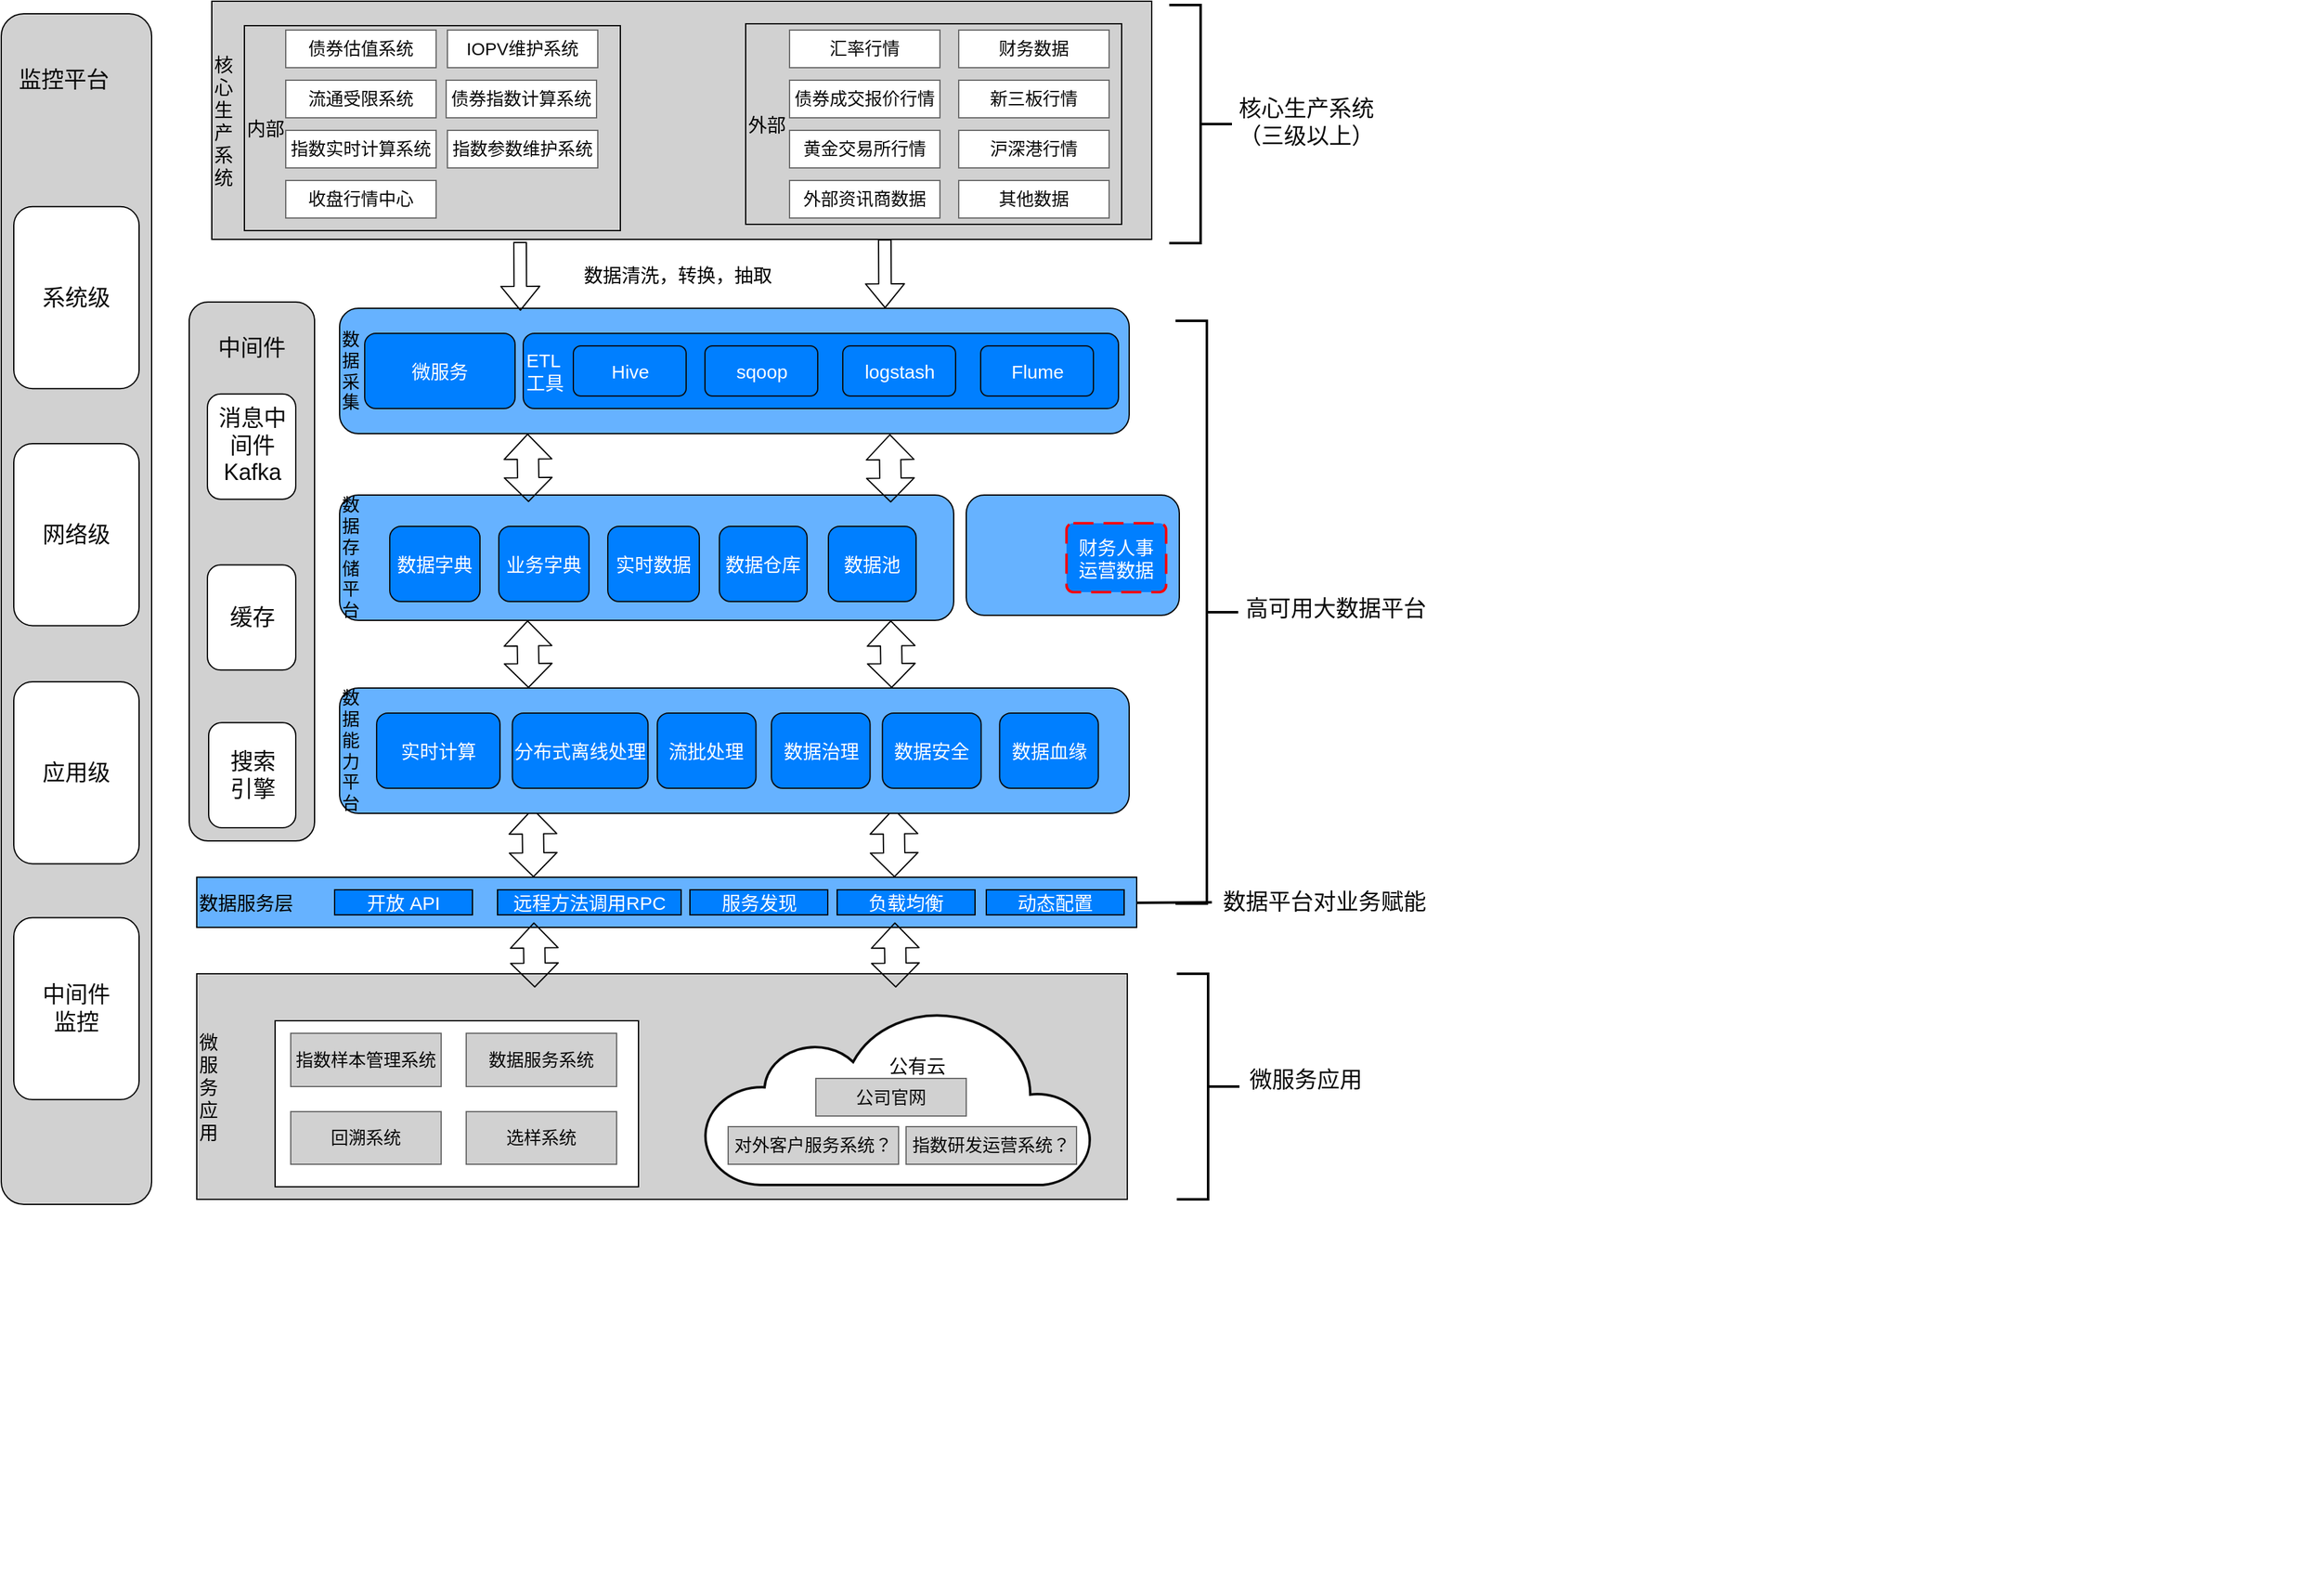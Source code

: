 <mxfile version="14.1.4" type="github">
  <diagram id="os-eNYwHkOxZ53K_k_VU" name="Page-1">
    <mxGraphModel dx="2249" dy="706" grid="1" gridSize="10" guides="1" tooltips="1" connect="1" arrows="1" fold="1" page="1" pageScale="1" pageWidth="827" pageHeight="1169" math="0" shadow="0">
      <root>
        <mxCell id="0" />
        <mxCell id="1" parent="0" />
        <mxCell id="kxdeQrVuoqvsNzDHKX-h-1" value="&lt;font style=&quot;font-size: 19px&quot;&gt;&lt;br&gt;&lt;/font&gt;" style="text;html=1;strokeColor=none;fillColor=none;align=left;verticalAlign=middle;whiteSpace=wrap;rounded=0;" parent="1" vertex="1">
          <mxGeometry x="-110" y="1310" width="960" height="20" as="geometry" />
        </mxCell>
        <mxCell id="kxdeQrVuoqvsNzDHKX-h-47" value="" style="group;fillColor=#ffffff;" parent="1" vertex="1" connectable="0">
          <mxGeometry x="-710" y="70" width="1850" height="950" as="geometry" />
        </mxCell>
        <mxCell id="iGMQcxqW5xi63_WOqnuj-2" value="" style="rounded=1;whiteSpace=wrap;html=1;fillColor=#66B2FF;" vertex="1" parent="kxdeQrVuoqvsNzDHKX-h-47">
          <mxGeometry x="770" y="384" width="170" height="96" as="geometry" />
        </mxCell>
        <mxCell id="e4fa8KiVyc2qV9YPwy8P-69" value="" style="strokeWidth=2;html=1;shape=mxgraph.flowchart.annotation_2;align=left;labelPosition=right;pointerEvents=1;rounded=0;fillColor=#D1D1D1;fontColor=#FFFFFF;rotation=-180;" parent="kxdeQrVuoqvsNzDHKX-h-47" vertex="1">
          <mxGeometry x="937" y="245" width="50" height="465" as="geometry" />
        </mxCell>
        <mxCell id="e4fa8KiVyc2qV9YPwy8P-70" value="&lt;font color=&quot;#0a0a0a&quot; style=&quot;font-size: 18px&quot;&gt;高可用大数据平台&lt;/font&gt;" style="text;html=1;fillColor=none;align=center;verticalAlign=middle;whiteSpace=wrap;rounded=0;fontColor=#FFFFFF;strokeWidth=1;fontSize=18;" parent="kxdeQrVuoqvsNzDHKX-h-47" vertex="1">
          <mxGeometry x="990" y="452.5" width="150" height="45" as="geometry" />
        </mxCell>
        <mxCell id="e4fa8KiVyc2qV9YPwy8P-93" value="" style="group" parent="kxdeQrVuoqvsNzDHKX-h-47" vertex="1" connectable="0">
          <mxGeometry width="120" height="950" as="geometry" />
        </mxCell>
        <mxCell id="e4fa8KiVyc2qV9YPwy8P-81" value="" style="rounded=1;whiteSpace=wrap;html=1;strokeColor=#000000;strokeWidth=1;fillColor=#D1D1D1;fontSize=18;fontColor=#FFFFFF;" parent="e4fa8KiVyc2qV9YPwy8P-93" vertex="1">
          <mxGeometry width="120" height="950" as="geometry" />
        </mxCell>
        <mxCell id="e4fa8KiVyc2qV9YPwy8P-82" value="&lt;font color=&quot;#0a0a0a&quot;&gt;监控平台&lt;/font&gt;" style="text;html=1;strokeColor=none;fillColor=none;align=center;verticalAlign=middle;whiteSpace=wrap;rounded=0;fontSize=18;fontColor=#FFFFFF;" parent="e4fa8KiVyc2qV9YPwy8P-93" vertex="1">
          <mxGeometry x="10" y="35.185" width="80" height="35.185" as="geometry" />
        </mxCell>
        <mxCell id="e4fa8KiVyc2qV9YPwy8P-83" value="&lt;font color=&quot;#0a0a0a&quot;&gt;系统级&lt;/font&gt;" style="rounded=1;whiteSpace=wrap;html=1;strokeColor=#000000;strokeWidth=1;fontSize=18;fontColor=#FFFFFF;fillColor=#FFFFFF;" parent="e4fa8KiVyc2qV9YPwy8P-93" vertex="1">
          <mxGeometry x="10" y="153.935" width="100" height="145.139" as="geometry" />
        </mxCell>
        <mxCell id="e4fa8KiVyc2qV9YPwy8P-84" value="&lt;font color=&quot;#0a0a0a&quot;&gt;网络级&lt;/font&gt;" style="rounded=1;whiteSpace=wrap;html=1;strokeColor=#000000;strokeWidth=1;fontSize=18;fontColor=#FFFFFF;fillColor=#FFFFFF;" parent="e4fa8KiVyc2qV9YPwy8P-93" vertex="1">
          <mxGeometry x="10" y="343.056" width="100" height="145.139" as="geometry" />
        </mxCell>
        <mxCell id="e4fa8KiVyc2qV9YPwy8P-85" value="&lt;font color=&quot;#0a0a0a&quot;&gt;应用级&lt;/font&gt;" style="rounded=1;whiteSpace=wrap;html=1;strokeColor=#000000;strokeWidth=1;fontSize=18;fontColor=#FFFFFF;fillColor=#FFFFFF;" parent="e4fa8KiVyc2qV9YPwy8P-93" vertex="1">
          <mxGeometry x="10" y="533.056" width="100" height="145.139" as="geometry" />
        </mxCell>
        <mxCell id="e4fa8KiVyc2qV9YPwy8P-86" value="&lt;font color=&quot;#0a0a0a&quot;&gt;中间件&lt;br&gt;监控&lt;br&gt;&lt;/font&gt;" style="rounded=1;whiteSpace=wrap;html=1;strokeColor=#000000;strokeWidth=1;fontSize=18;fontColor=#FFFFFF;fillColor=#FFFFFF;" parent="e4fa8KiVyc2qV9YPwy8P-93" vertex="1">
          <mxGeometry x="10" y="721.296" width="100" height="145.139" as="geometry" />
        </mxCell>
        <mxCell id="kxdeQrVuoqvsNzDHKX-h-19" value="&lt;font style=&quot;font-size: 15px;&quot;&gt;数据清洗，转换，抽取&lt;/font&gt;" style="text;html=1;strokeColor=none;fillColor=none;align=center;verticalAlign=middle;whiteSpace=wrap;rounded=0;fontSize=15;" parent="kxdeQrVuoqvsNzDHKX-h-47" vertex="1">
          <mxGeometry x="440" y="190" width="200" height="35" as="geometry" />
        </mxCell>
        <mxCell id="kxdeQrVuoqvsNzDHKX-h-55" value="" style="group" parent="kxdeQrVuoqvsNzDHKX-h-47" vertex="1" connectable="0">
          <mxGeometry x="156" y="766" width="935" height="180" as="geometry" />
        </mxCell>
        <mxCell id="e4fa8KiVyc2qV9YPwy8P-46" value="&lt;font style=&quot;font-size: 15px&quot;&gt;微&lt;br&gt;服&lt;br&gt;务&lt;br&gt;应&lt;br&gt;用&lt;/font&gt;" style="rounded=0;whiteSpace=wrap;html=1;strokeColor=#0A0A0A;strokeWidth=1;align=left;fillColor=#D1D1D1;" parent="kxdeQrVuoqvsNzDHKX-h-55" vertex="1">
          <mxGeometry width="742.5" height="180" as="geometry" />
        </mxCell>
        <mxCell id="e4fa8KiVyc2qV9YPwy8P-67" value="" style="strokeWidth=2;html=1;shape=mxgraph.flowchart.annotation_2;align=left;labelPosition=right;pointerEvents=1;rounded=0;fillColor=#D1D1D1;fontColor=#FFFFFF;rotation=-180;" parent="kxdeQrVuoqvsNzDHKX-h-55" vertex="1">
          <mxGeometry x="782" width="50" height="180" as="geometry" />
        </mxCell>
        <mxCell id="e4fa8KiVyc2qV9YPwy8P-68" value="&lt;font color=&quot;#0a0a0a&quot; style=&quot;font-size: 18px&quot;&gt;微服务应用&lt;/font&gt;" style="text;html=1;fillColor=none;align=center;verticalAlign=middle;whiteSpace=wrap;rounded=0;fontColor=#FFFFFF;strokeWidth=1;fontSize=18;" parent="kxdeQrVuoqvsNzDHKX-h-55" vertex="1">
          <mxGeometry x="835" y="62.5" width="100" height="45" as="geometry" />
        </mxCell>
        <mxCell id="kxdeQrVuoqvsNzDHKX-h-25" value="" style="rounded=0;whiteSpace=wrap;html=1;fontSize=15;align=left;fillColor=#FFFFFF;" parent="kxdeQrVuoqvsNzDHKX-h-55" vertex="1">
          <mxGeometry x="62.5" y="37.5" width="290" height="132.5" as="geometry" />
        </mxCell>
        <mxCell id="kxdeQrVuoqvsNzDHKX-h-34" value="" style="html=1;verticalLabelPosition=bottom;align=center;labelBackgroundColor=#ffffff;verticalAlign=top;strokeWidth=2;shadow=0;dashed=0;shape=mxgraph.ios7.icons.cloud;fontSize=15;fontColor=#FFFFFF;strokeColor=#0A0A0A;fillColor=#FFFFFF;" parent="kxdeQrVuoqvsNzDHKX-h-55" vertex="1">
          <mxGeometry x="405" y="28.5" width="310" height="140" as="geometry" />
        </mxCell>
        <mxCell id="kxdeQrVuoqvsNzDHKX-h-36" value="&lt;font color=&quot;#0a0a0a&quot;&gt;公有云&lt;/font&gt;" style="text;html=1;strokeColor=none;fillColor=none;align=center;verticalAlign=middle;whiteSpace=wrap;rounded=0;fontSize=15;fontColor=#FFFFFF;" parent="kxdeQrVuoqvsNzDHKX-h-55" vertex="1">
          <mxGeometry x="515" y="62.5" width="120" height="20" as="geometry" />
        </mxCell>
        <mxCell id="kxdeQrVuoqvsNzDHKX-h-12" value="&lt;font color=&quot;#0a0a0a&quot;&gt;对外客户服务系统？&lt;/font&gt;" style="rounded=0;whiteSpace=wrap;html=1;strokeColor=#696969;strokeWidth=1;fontSize=14;fontColor=#FFFFFF;fillColor=#D1D1D1;" parent="kxdeQrVuoqvsNzDHKX-h-55" vertex="1">
          <mxGeometry x="424" y="122" width="136" height="30" as="geometry" />
        </mxCell>
        <mxCell id="kxdeQrVuoqvsNzDHKX-h-14" value="&lt;font color=&quot;#0a0a0a&quot; style=&quot;font-size: 14px&quot;&gt;指数样本管理系统&lt;/font&gt;" style="rounded=0;whiteSpace=wrap;html=1;strokeColor=#696969;strokeWidth=1;fillColor=#D1D1D1;fontSize=14;fontColor=#FFFFFF;" parent="kxdeQrVuoqvsNzDHKX-h-55" vertex="1">
          <mxGeometry x="75" y="47.5" width="120" height="42.5" as="geometry" />
        </mxCell>
        <mxCell id="kxdeQrVuoqvsNzDHKX-h-10" value="&lt;font color=&quot;#0a0a0a&quot; style=&quot;font-size: 14px&quot;&gt;数据服务系统&lt;/font&gt;" style="rounded=0;whiteSpace=wrap;html=1;strokeColor=#696969;strokeWidth=1;fillColor=#D1D1D1;fontSize=14;fontColor=#FFFFFF;" parent="kxdeQrVuoqvsNzDHKX-h-55" vertex="1">
          <mxGeometry x="215" y="47.5" width="120" height="42.5" as="geometry" />
        </mxCell>
        <mxCell id="kxdeQrVuoqvsNzDHKX-h-7" value="&lt;font color=&quot;#0a0a0a&quot; style=&quot;font-size: 14px&quot;&gt;回溯系统&lt;/font&gt;" style="rounded=0;whiteSpace=wrap;html=1;strokeColor=#696969;strokeWidth=1;fillColor=#D1D1D1;fontSize=14;fontColor=#FFFFFF;" parent="kxdeQrVuoqvsNzDHKX-h-55" vertex="1">
          <mxGeometry x="75" y="110" width="120" height="42" as="geometry" />
        </mxCell>
        <mxCell id="kxdeQrVuoqvsNzDHKX-h-8" value="&lt;font color=&quot;#0a0a0a&quot; style=&quot;font-size: 14px&quot;&gt;选样系统&lt;/font&gt;" style="rounded=0;whiteSpace=wrap;html=1;strokeColor=#696969;strokeWidth=1;fillColor=#D1D1D1;fontSize=14;fontColor=#FFFFFF;" parent="kxdeQrVuoqvsNzDHKX-h-55" vertex="1">
          <mxGeometry x="215" y="110" width="120" height="42" as="geometry" />
        </mxCell>
        <mxCell id="kxdeQrVuoqvsNzDHKX-h-42" value="&lt;font color=&quot;#0a0a0a&quot; style=&quot;font-size: 14px&quot;&gt;公司官网&lt;/font&gt;" style="rounded=0;whiteSpace=wrap;html=1;strokeColor=#696969;strokeWidth=1;fontSize=14;fontColor=#FFFFFF;fillColor=#D1D1D1;" parent="kxdeQrVuoqvsNzDHKX-h-55" vertex="1">
          <mxGeometry x="494" y="83.5" width="120" height="30" as="geometry" />
        </mxCell>
        <mxCell id="EGvxIazJFTIoxt084vyy-3" value="&lt;font color=&quot;#0a0a0a&quot;&gt;指数研发运营系统？&lt;/font&gt;" style="rounded=0;whiteSpace=wrap;html=1;strokeColor=#696969;strokeWidth=1;fontSize=14;fontColor=#FFFFFF;fillColor=#D1D1D1;" parent="kxdeQrVuoqvsNzDHKX-h-55" vertex="1">
          <mxGeometry x="566" y="122" width="136" height="30" as="geometry" />
        </mxCell>
        <mxCell id="kxdeQrVuoqvsNzDHKX-h-82" value="" style="group" parent="kxdeQrVuoqvsNzDHKX-h-47" vertex="1" connectable="0">
          <mxGeometry x="271" y="555" width="630" height="145" as="geometry" />
        </mxCell>
        <mxCell id="kxdeQrVuoqvsNzDHKX-h-102" value="" style="group" parent="kxdeQrVuoqvsNzDHKX-h-82" vertex="1" connectable="0">
          <mxGeometry x="153" y="79" width="288.75" height="55" as="geometry" />
        </mxCell>
        <mxCell id="kxdeQrVuoqvsNzDHKX-h-103" value="" style="shape=flexArrow;endArrow=classic;startArrow=classic;html=1;entryX=0.467;entryY=1.03;entryDx=0;entryDy=0;entryPerimeter=0;width=17;endSize=6.3;" parent="kxdeQrVuoqvsNzDHKX-h-102" edge="1">
          <mxGeometry width="50" height="50" relative="1" as="geometry">
            <mxPoint x="0.713" y="55" as="sourcePoint" />
            <mxPoint as="targetPoint" />
          </mxGeometry>
        </mxCell>
        <mxCell id="kxdeQrVuoqvsNzDHKX-h-104" value="" style="shape=flexArrow;endArrow=classic;startArrow=classic;html=1;entryX=0.467;entryY=1.03;entryDx=0;entryDy=0;entryPerimeter=0;width=17;endSize=6.3;" parent="kxdeQrVuoqvsNzDHKX-h-102" edge="1">
          <mxGeometry width="50" height="50" relative="1" as="geometry">
            <mxPoint x="288.75" y="55" as="sourcePoint" />
            <mxPoint x="288.037" as="targetPoint" />
          </mxGeometry>
        </mxCell>
        <mxCell id="kxdeQrVuoqvsNzDHKX-h-95" value="" style="group" parent="kxdeQrVuoqvsNzDHKX-h-47" vertex="1" connectable="0">
          <mxGeometry x="270" y="235" width="630" height="100" as="geometry" />
        </mxCell>
        <mxCell id="kxdeQrVuoqvsNzDHKX-h-87" value="&lt;font style=&quot;font-size: 14px&quot;&gt;数&lt;br&gt;据&lt;br&gt;采&lt;br&gt;集&lt;/font&gt;" style="rounded=1;whiteSpace=wrap;html=1;align=left;fillColor=#66B2FF;" parent="kxdeQrVuoqvsNzDHKX-h-95" vertex="1">
          <mxGeometry width="630" height="100" as="geometry" />
        </mxCell>
        <mxCell id="kxdeQrVuoqvsNzDHKX-h-88" value="&lt;font style=&quot;font-size: 15px;&quot;&gt;微服务&lt;/font&gt;" style="rounded=1;whiteSpace=wrap;html=1;strokeColor=#0A0A0A;strokeWidth=1;fillColor=#007FFF;fontColor=#FFFFFF;fontSize=15;" parent="kxdeQrVuoqvsNzDHKX-h-95" vertex="1">
          <mxGeometry x="20" y="20" width="120" height="60" as="geometry" />
        </mxCell>
        <mxCell id="kxdeQrVuoqvsNzDHKX-h-89" value="" style="group;fontSize=15;" parent="kxdeQrVuoqvsNzDHKX-h-95" vertex="1" connectable="0">
          <mxGeometry x="146.5" y="20" width="475" height="60" as="geometry" />
        </mxCell>
        <mxCell id="kxdeQrVuoqvsNzDHKX-h-90" value="&lt;font style=&quot;font-size: 15px&quot;&gt;ETL&lt;br&gt;&lt;font style=&quot;font-size: 15px&quot;&gt;工具&lt;/font&gt;&lt;/font&gt;" style="rounded=1;whiteSpace=wrap;html=1;strokeColor=#0A0A0A;strokeWidth=1;align=left;fillColor=#007FFF;fontColor=#FFFFFF;" parent="kxdeQrVuoqvsNzDHKX-h-89" vertex="1">
          <mxGeometry width="475" height="60" as="geometry" />
        </mxCell>
        <mxCell id="kxdeQrVuoqvsNzDHKX-h-91" value="Hive" style="rounded=1;whiteSpace=wrap;html=1;strokeColor=#0A0A0A;strokeWidth=1;fillColor=#007FFF;fontColor=#FFFFFF;fontSize=15;" parent="kxdeQrVuoqvsNzDHKX-h-89" vertex="1">
          <mxGeometry x="40" y="10" width="90" height="40" as="geometry" />
        </mxCell>
        <mxCell id="kxdeQrVuoqvsNzDHKX-h-92" value="sqoop" style="rounded=1;whiteSpace=wrap;html=1;strokeColor=#0A0A0A;strokeWidth=1;fillColor=#007FFF;fontColor=#FFFFFF;fontSize=15;" parent="kxdeQrVuoqvsNzDHKX-h-89" vertex="1">
          <mxGeometry x="145" y="10" width="90" height="40" as="geometry" />
        </mxCell>
        <mxCell id="kxdeQrVuoqvsNzDHKX-h-93" value="logstash" style="rounded=1;whiteSpace=wrap;html=1;strokeColor=#0A0A0A;strokeWidth=1;fillColor=#007FFF;fontColor=#FFFFFF;fontSize=15;" parent="kxdeQrVuoqvsNzDHKX-h-89" vertex="1">
          <mxGeometry x="255" y="10" width="90" height="40" as="geometry" />
        </mxCell>
        <mxCell id="kxdeQrVuoqvsNzDHKX-h-94" value="Flume" style="rounded=1;whiteSpace=wrap;html=1;strokeColor=#0A0A0A;strokeWidth=1;fillColor=#007FFF;fontColor=#FFFFFF;fontSize=15;" parent="kxdeQrVuoqvsNzDHKX-h-89" vertex="1">
          <mxGeometry x="365" y="10" width="90" height="40" as="geometry" />
        </mxCell>
        <mxCell id="kxdeQrVuoqvsNzDHKX-h-17" value="" style="shape=flexArrow;endArrow=classic;html=1;" parent="kxdeQrVuoqvsNzDHKX-h-47" edge="1">
          <mxGeometry width="50" height="50" relative="1" as="geometry">
            <mxPoint x="414" y="182" as="sourcePoint" />
            <mxPoint x="414.25" y="237" as="targetPoint" />
          </mxGeometry>
        </mxCell>
        <mxCell id="kxdeQrVuoqvsNzDHKX-h-96" value="" style="group" parent="kxdeQrVuoqvsNzDHKX-h-47" vertex="1" connectable="0">
          <mxGeometry x="168" y="-10" width="956" height="193" as="geometry" />
        </mxCell>
        <mxCell id="e4fa8KiVyc2qV9YPwy8P-1" value="&lt;font style=&quot;font-size: 15px&quot;&gt;核&lt;br&gt;心&lt;br&gt;生&lt;br&gt;产&lt;br&gt;系&lt;br&gt;统&lt;/font&gt;" style="rounded=0;whiteSpace=wrap;html=1;align=left;fillColor=#D1D1D1;" parent="kxdeQrVuoqvsNzDHKX-h-96" vertex="1">
          <mxGeometry width="750" height="190" as="geometry" />
        </mxCell>
        <mxCell id="kxdeQrVuoqvsNzDHKX-h-59" value="" style="group" parent="kxdeQrVuoqvsNzDHKX-h-96" vertex="1" connectable="0">
          <mxGeometry x="26" y="3" width="930" height="190" as="geometry" />
        </mxCell>
        <mxCell id="e4fa8KiVyc2qV9YPwy8P-2" value="&lt;font style=&quot;font-size: 15px&quot;&gt;内部&lt;/font&gt;" style="rounded=0;whiteSpace=wrap;html=1;align=left;fillColor=#D1D1D1;" parent="kxdeQrVuoqvsNzDHKX-h-59" vertex="1">
          <mxGeometry y="16.5" width="300" height="163.5" as="geometry" />
        </mxCell>
        <mxCell id="e4fa8KiVyc2qV9YPwy8P-3" value="&lt;font style=&quot;font-size: 15px&quot;&gt;外部&lt;/font&gt;" style="rounded=0;whiteSpace=wrap;html=1;align=left;fillColor=#D1D1D1;" parent="kxdeQrVuoqvsNzDHKX-h-59" vertex="1">
          <mxGeometry x="400" y="15" width="300" height="160" as="geometry" />
        </mxCell>
        <mxCell id="e4fa8KiVyc2qV9YPwy8P-99" value="&lt;font color=&quot;#0a0a0a&quot; style=&quot;font-size: 14px&quot;&gt;指数实时计算系统&lt;/font&gt;" style="rounded=0;whiteSpace=wrap;html=1;strokeColor=#696969;strokeWidth=1;fontSize=14;fontColor=#FFFFFF;fillColor=#FFFFFF;" parent="kxdeQrVuoqvsNzDHKX-h-59" vertex="1">
          <mxGeometry x="33" y="100" width="120" height="30" as="geometry" />
        </mxCell>
        <mxCell id="e4fa8KiVyc2qV9YPwy8P-100" value="&lt;font color=&quot;#0a0a0a&quot; style=&quot;font-size: 14px&quot;&gt;指数参数维护系统&lt;/font&gt;" style="rounded=0;whiteSpace=wrap;html=1;strokeColor=#696969;strokeWidth=1;fontSize=14;fontColor=#FFFFFF;fillColor=#FFFFFF;" parent="kxdeQrVuoqvsNzDHKX-h-59" vertex="1">
          <mxGeometry x="162" y="100" width="120" height="30" as="geometry" />
        </mxCell>
        <mxCell id="e4fa8KiVyc2qV9YPwy8P-102" value="&lt;font color=&quot;#0a0a0a&quot; style=&quot;font-size: 14px&quot;&gt;收盘行情中心&lt;/font&gt;" style="rounded=0;whiteSpace=wrap;html=1;strokeColor=#696969;strokeWidth=1;fontSize=14;fontColor=#FFFFFF;fillColor=#FFFFFF;" parent="kxdeQrVuoqvsNzDHKX-h-59" vertex="1">
          <mxGeometry x="33" y="140" width="120" height="30" as="geometry" />
        </mxCell>
        <mxCell id="e4fa8KiVyc2qV9YPwy8P-103" value="&lt;font color=&quot;#0a0a0a&quot; style=&quot;font-size: 14px&quot;&gt;流通受限系统&lt;/font&gt;" style="rounded=0;whiteSpace=wrap;html=1;strokeColor=#696969;strokeWidth=1;fontSize=14;fontColor=#FFFFFF;fillColor=#FFFFFF;" parent="kxdeQrVuoqvsNzDHKX-h-59" vertex="1">
          <mxGeometry x="33" y="60" width="120" height="30" as="geometry" />
        </mxCell>
        <mxCell id="e4fa8KiVyc2qV9YPwy8P-104" value="&lt;font color=&quot;#0a0a0a&quot; style=&quot;font-size: 14px&quot;&gt;财务数据&lt;/font&gt;" style="rounded=0;whiteSpace=wrap;html=1;strokeColor=#696969;strokeWidth=1;fontSize=14;fontColor=#FFFFFF;fillColor=#FFFFFF;" parent="kxdeQrVuoqvsNzDHKX-h-59" vertex="1">
          <mxGeometry x="570" y="20" width="120" height="30" as="geometry" />
        </mxCell>
        <mxCell id="e4fa8KiVyc2qV9YPwy8P-105" value="&lt;span style=&quot;color: rgba(0 , 0 , 0 , 0) ; font-family: monospace ; font-size: 0px&quot;&gt;%3CmxGraphModel%3E%3Croot%3E%3CmxCell%20id%3D%220%22%2F%3E%3CmxCell%20id%3D%221%22%20parent%3D%220%22%2F%3E%3CmxCell%20id%3D%222%22%20value%3D%22%26lt%3Bfont%20color%3D%26quot%3B%230a0a0a%26quot%3B%20style%3D%26quot%3Bfont-size%3A%2014px%26quot%3B%26gt%3B%E6%8C%87%E6%95%B0%E6%A0%B7%E6%9C%AC%E7%AE%A1%E7%90%86%E7%B3%BB%E7%BB%9F%26lt%3B%2Ffont%26gt%3B%22%20style%3D%22rounded%3D0%3BwhiteSpace%3Dwrap%3Bhtml%3D1%3BstrokeColor%3D%23696969%3BstrokeWidth%3D1%3BfillColor%3D%23D1D1D1%3BfontSize%3D14%3BfontColor%3D%23FFFFFF%3B%22%20vertex%3D%221%22%20parent%3D%221%22%3E%3CmxGeometry%20x%3D%22500%22%20y%3D%22920%22%20width%3D%22120%22%20height%3D%2230%22%20as%3D%22geometry%22%2F%3E%3C%2FmxCell%3E%3C%2Froot%3E%3C%2FmxGraphModel%3E&lt;/span&gt;&lt;font color=&quot;#0a0a0a&quot; style=&quot;font-size: 14px&quot;&gt;汇率行情&lt;/font&gt;" style="rounded=0;whiteSpace=wrap;html=1;strokeColor=#696969;strokeWidth=1;fontSize=14;fontColor=#FFFFFF;fillColor=#FFFFFF;" parent="kxdeQrVuoqvsNzDHKX-h-59" vertex="1">
          <mxGeometry x="435" y="20" width="120" height="30" as="geometry" />
        </mxCell>
        <mxCell id="e4fa8KiVyc2qV9YPwy8P-106" value="&lt;font color=&quot;#0a0a0a&quot; style=&quot;font-size: 14px&quot;&gt;新三板行情&lt;/font&gt;" style="rounded=0;whiteSpace=wrap;html=1;strokeColor=#696969;strokeWidth=1;fontSize=14;fontColor=#FFFFFF;fillColor=#FFFFFF;" parent="kxdeQrVuoqvsNzDHKX-h-59" vertex="1">
          <mxGeometry x="570" y="60" width="120" height="30" as="geometry" />
        </mxCell>
        <mxCell id="e4fa8KiVyc2qV9YPwy8P-107" value="&lt;font color=&quot;#0a0a0a&quot; style=&quot;font-size: 14px&quot;&gt;黄金交易所行情&lt;/font&gt;" style="rounded=0;whiteSpace=wrap;html=1;strokeColor=#696969;strokeWidth=1;fontSize=14;fontColor=#FFFFFF;fillColor=#FFFFFF;" parent="kxdeQrVuoqvsNzDHKX-h-59" vertex="1">
          <mxGeometry x="435" y="100" width="120" height="30" as="geometry" />
        </mxCell>
        <mxCell id="e4fa8KiVyc2qV9YPwy8P-108" value="&lt;font color=&quot;#0a0a0a&quot;&gt;沪深港行情&lt;/font&gt;" style="rounded=0;whiteSpace=wrap;html=1;strokeColor=#696969;strokeWidth=1;fontSize=14;fontColor=#FFFFFF;fillColor=#FFFFFF;" parent="kxdeQrVuoqvsNzDHKX-h-59" vertex="1">
          <mxGeometry x="570" y="100" width="120" height="30" as="geometry" />
        </mxCell>
        <mxCell id="e4fa8KiVyc2qV9YPwy8P-109" value="&lt;font color=&quot;#0a0a0a&quot; style=&quot;font-size: 14px&quot;&gt;外部资讯商数据&lt;/font&gt;" style="rounded=0;whiteSpace=wrap;html=1;strokeColor=#696969;strokeWidth=1;fontSize=14;fontColor=#FFFFFF;fillColor=#FFFFFF;" parent="kxdeQrVuoqvsNzDHKX-h-59" vertex="1">
          <mxGeometry x="435" y="140" width="120" height="30" as="geometry" />
        </mxCell>
        <mxCell id="e4fa8KiVyc2qV9YPwy8P-110" value="&lt;font color=&quot;#0a0a0a&quot; style=&quot;font-size: 14px&quot;&gt;其他数据&lt;/font&gt;" style="rounded=0;whiteSpace=wrap;html=1;strokeColor=#696969;strokeWidth=1;fontSize=14;fontColor=#FFFFFF;fillColor=#FFFFFF;" parent="kxdeQrVuoqvsNzDHKX-h-59" vertex="1">
          <mxGeometry x="570" y="140" width="120" height="30" as="geometry" />
        </mxCell>
        <mxCell id="e4fa8KiVyc2qV9YPwy8P-111" value="" style="strokeWidth=2;html=1;shape=mxgraph.flowchart.annotation_2;align=left;labelPosition=right;pointerEvents=1;rounded=0;fillColor=#D1D1D1;fontColor=#FFFFFF;rotation=-180;" parent="kxdeQrVuoqvsNzDHKX-h-59" vertex="1">
          <mxGeometry x="738" width="50" height="190" as="geometry" />
        </mxCell>
        <mxCell id="kxdeQrVuoqvsNzDHKX-h-15" value="&lt;font color=&quot;#0a0a0a&quot;&gt;债券成交报价行情&lt;/font&gt;" style="rounded=0;whiteSpace=wrap;html=1;strokeColor=#696969;strokeWidth=1;fontSize=14;fontColor=#FFFFFF;fillColor=#FFFFFF;" parent="kxdeQrVuoqvsNzDHKX-h-59" vertex="1">
          <mxGeometry x="435" y="60" width="120" height="30" as="geometry" />
        </mxCell>
        <mxCell id="kxdeQrVuoqvsNzDHKX-h-39" value="&lt;font color=&quot;#0a0a0a&quot; style=&quot;font-size: 14px;&quot;&gt;债券估值系统&lt;/font&gt;" style="rounded=0;whiteSpace=wrap;html=1;strokeColor=#696969;strokeWidth=1;fontSize=14;fontColor=#FFFFFF;fillColor=#FFFFFF;" parent="kxdeQrVuoqvsNzDHKX-h-59" vertex="1">
          <mxGeometry x="33" y="20" width="120" height="30" as="geometry" />
        </mxCell>
        <mxCell id="kxdeQrVuoqvsNzDHKX-h-40" value="&lt;font color=&quot;#0a0a0a&quot; style=&quot;font-size: 14px;&quot;&gt;IOPV维护系统&lt;/font&gt;" style="rounded=0;whiteSpace=wrap;html=1;strokeColor=#696969;strokeWidth=1;fontSize=14;fontColor=#FFFFFF;fillColor=#FFFFFF;" parent="kxdeQrVuoqvsNzDHKX-h-59" vertex="1">
          <mxGeometry x="162" y="20" width="120" height="30" as="geometry" />
        </mxCell>
        <mxCell id="kxdeQrVuoqvsNzDHKX-h-41" value="&lt;font color=&quot;#0a0a0a&quot; style=&quot;font-size: 14px&quot;&gt;债券指数计算系统&lt;/font&gt;" style="rounded=0;whiteSpace=wrap;html=1;strokeColor=#696969;strokeWidth=1;fontSize=14;fontColor=#FFFFFF;fillColor=#FFFFFF;" parent="kxdeQrVuoqvsNzDHKX-h-59" vertex="1">
          <mxGeometry x="161" y="60" width="120" height="30" as="geometry" />
        </mxCell>
        <mxCell id="kxdeQrVuoqvsNzDHKX-h-97" value="" style="group" parent="kxdeQrVuoqvsNzDHKX-h-47" vertex="1" connectable="0">
          <mxGeometry x="150" y="230" width="100" height="430" as="geometry" />
        </mxCell>
        <mxCell id="e4fa8KiVyc2qV9YPwy8P-71" value="" style="rounded=1;whiteSpace=wrap;html=1;strokeColor=#000000;strokeWidth=1;fillColor=#D1D1D1;fontSize=18;fontColor=#FFFFFF;align=left;" parent="kxdeQrVuoqvsNzDHKX-h-97" vertex="1">
          <mxGeometry width="100" height="430" as="geometry" />
        </mxCell>
        <mxCell id="e4fa8KiVyc2qV9YPwy8P-73" value="&lt;font color=&quot;#0a0a0a&quot;&gt;缓存&lt;/font&gt;" style="rounded=1;whiteSpace=wrap;html=1;strokeColor=#000000;strokeWidth=1;fontSize=18;fontColor=#FFFFFF;fillColor=#FFFFFF;" parent="kxdeQrVuoqvsNzDHKX-h-97" vertex="1">
          <mxGeometry x="14.5" y="209.756" width="70.5" height="83.902" as="geometry" />
        </mxCell>
        <mxCell id="e4fa8KiVyc2qV9YPwy8P-78" value="&lt;font color=&quot;#0a0a0a&quot;&gt;消息中间件&lt;br&gt;Kafka&lt;br&gt;&lt;/font&gt;" style="rounded=1;whiteSpace=wrap;html=1;strokeColor=#000000;strokeWidth=1;fontSize=18;fontColor=#FFFFFF;fillColor=#FFFFFF;" parent="kxdeQrVuoqvsNzDHKX-h-97" vertex="1">
          <mxGeometry x="14.5" y="73.415" width="70.5" height="83.902" as="geometry" />
        </mxCell>
        <mxCell id="kxdeQrVuoqvsNzDHKX-h-53" value="&lt;font color=&quot;#0a0a0a&quot;&gt;搜索&lt;br&gt;引擎&lt;/font&gt;" style="rounded=1;whiteSpace=wrap;html=1;strokeColor=#000000;strokeWidth=1;fontSize=18;fontColor=#FFFFFF;fillColor=#FFFFFF;" parent="kxdeQrVuoqvsNzDHKX-h-97" vertex="1">
          <mxGeometry x="15.5" y="335.61" width="69.5" height="83.902" as="geometry" />
        </mxCell>
        <mxCell id="e4fa8KiVyc2qV9YPwy8P-80" value="&lt;font color=&quot;#0a0a0a&quot;&gt;中间件&lt;/font&gt;" style="text;html=1;strokeColor=none;fillColor=none;align=center;verticalAlign=middle;whiteSpace=wrap;rounded=0;fontSize=18;fontColor=#FFFFFF;" parent="kxdeQrVuoqvsNzDHKX-h-97" vertex="1">
          <mxGeometry x="20.25" y="26.22" width="60" height="20.976" as="geometry" />
        </mxCell>
        <mxCell id="kxdeQrVuoqvsNzDHKX-h-99" value="" style="shape=flexArrow;endArrow=classic;html=1;" parent="kxdeQrVuoqvsNzDHKX-h-47" edge="1">
          <mxGeometry width="50" height="50" relative="1" as="geometry">
            <mxPoint x="705" y="180" as="sourcePoint" />
            <mxPoint x="705.25" y="235" as="targetPoint" />
          </mxGeometry>
        </mxCell>
        <mxCell id="kxdeQrVuoqvsNzDHKX-h-100" value="" style="group" parent="kxdeQrVuoqvsNzDHKX-h-47" vertex="1" connectable="0">
          <mxGeometry x="420" y="484" width="290.5" height="54" as="geometry" />
        </mxCell>
        <mxCell id="e4fa8KiVyc2qV9YPwy8P-89" value="" style="shape=flexArrow;endArrow=classic;startArrow=classic;html=1;entryX=0.467;entryY=1.03;entryDx=0;entryDy=0;entryPerimeter=0;width=17;endSize=6.3;" parent="kxdeQrVuoqvsNzDHKX-h-100" edge="1">
          <mxGeometry width="50" height="50" relative="1" as="geometry">
            <mxPoint x="0.727" y="54" as="sourcePoint" />
            <mxPoint as="targetPoint" />
          </mxGeometry>
        </mxCell>
        <mxCell id="e4fa8KiVyc2qV9YPwy8P-90" value="" style="shape=flexArrow;endArrow=classic;startArrow=classic;html=1;entryX=0.467;entryY=1.03;entryDx=0;entryDy=0;entryPerimeter=0;width=17;endSize=6.3;" parent="kxdeQrVuoqvsNzDHKX-h-100" edge="1">
          <mxGeometry width="50" height="50" relative="1" as="geometry">
            <mxPoint x="290.5" y="54" as="sourcePoint" />
            <mxPoint x="289.773" as="targetPoint" />
          </mxGeometry>
        </mxCell>
        <mxCell id="e4fa8KiVyc2qV9YPwy8P-112" value="&lt;font color=&quot;#0a0a0a&quot; style=&quot;font-size: 18px&quot;&gt;核心生产系统（三级以上）&lt;/font&gt;" style="text;html=1;fillColor=none;align=center;verticalAlign=middle;whiteSpace=wrap;rounded=0;fontColor=#FFFFFF;strokeWidth=1;fontSize=18;" parent="kxdeQrVuoqvsNzDHKX-h-47" vertex="1">
          <mxGeometry x="980" y="64" width="123" height="45" as="geometry" />
        </mxCell>
        <mxCell id="kxdeQrVuoqvsNzDHKX-h-33" value="" style="group" parent="kxdeQrVuoqvsNzDHKX-h-47" vertex="1" connectable="0">
          <mxGeometry x="156" y="689" width="750" height="40" as="geometry" />
        </mxCell>
        <mxCell id="kxdeQrVuoqvsNzDHKX-h-23" value="数据服务层" style="rounded=0;whiteSpace=wrap;html=1;fontSize=15;align=left;fillColor=#66B2FF;" parent="kxdeQrVuoqvsNzDHKX-h-33" vertex="1">
          <mxGeometry width="750" height="40" as="geometry" />
        </mxCell>
        <mxCell id="kxdeQrVuoqvsNzDHKX-h-29" value="负载均衡" style="rounded=0;whiteSpace=wrap;html=1;fontSize=15;align=center;fillColor=#007FFF;fontColor=#FFFFFF;" parent="kxdeQrVuoqvsNzDHKX-h-33" vertex="1">
          <mxGeometry x="511" y="10" width="110" height="20" as="geometry" />
        </mxCell>
        <mxCell id="kxdeQrVuoqvsNzDHKX-h-30" value="开放 API" style="rounded=0;whiteSpace=wrap;html=1;fontSize=15;align=center;fillColor=#007FFF;fontColor=#FFFFFF;" parent="kxdeQrVuoqvsNzDHKX-h-33" vertex="1">
          <mxGeometry x="110" y="10" width="110" height="20" as="geometry" />
        </mxCell>
        <mxCell id="kxdeQrVuoqvsNzDHKX-h-32" value="远程方法调用RPC" style="rounded=0;whiteSpace=wrap;html=1;fontSize=15;align=center;fillColor=#007FFF;fontColor=#FFFFFF;" parent="kxdeQrVuoqvsNzDHKX-h-33" vertex="1">
          <mxGeometry x="240" y="10" width="146.5" height="20" as="geometry" />
        </mxCell>
        <mxCell id="kxdeQrVuoqvsNzDHKX-h-31" value="服务发现" style="rounded=0;whiteSpace=wrap;html=1;fontSize=15;align=center;fillColor=#007FFF;fontColor=#FFFFFF;" parent="kxdeQrVuoqvsNzDHKX-h-33" vertex="1">
          <mxGeometry x="393.5" y="10" width="110" height="20" as="geometry" />
        </mxCell>
        <mxCell id="kxdeQrVuoqvsNzDHKX-h-52" value="动态配置" style="rounded=0;whiteSpace=wrap;html=1;fontSize=15;align=center;fillColor=#007FFF;fontColor=#FFFFFF;" parent="kxdeQrVuoqvsNzDHKX-h-33" vertex="1">
          <mxGeometry x="630" y="10" width="110" height="20" as="geometry" />
        </mxCell>
        <mxCell id="kxdeQrVuoqvsNzDHKX-h-37" value="&lt;font style=&quot;font-size: 18px&quot;&gt;数据平台对业务赋能&lt;/font&gt;" style="text;html=1;strokeColor=none;fillColor=none;align=center;verticalAlign=middle;whiteSpace=wrap;rounded=0;fontSize=15;opacity=0;fontColor=#0A0A0A;" parent="kxdeQrVuoqvsNzDHKX-h-47" vertex="1">
          <mxGeometry x="961" y="694" width="190" height="30" as="geometry" />
        </mxCell>
        <mxCell id="kxdeQrVuoqvsNzDHKX-h-38" value="" style="endArrow=none;html=1;fontSize=15;fontColor=#0A0A0A;strokeWidth=2;" parent="kxdeQrVuoqvsNzDHKX-h-47" edge="1">
          <mxGeometry width="50" height="50" relative="1" as="geometry">
            <mxPoint x="906" y="709.41" as="sourcePoint" />
            <mxPoint x="966" y="709" as="targetPoint" />
          </mxGeometry>
        </mxCell>
        <mxCell id="kxdeQrVuoqvsNzDHKX-h-83" value="" style="group" parent="kxdeQrVuoqvsNzDHKX-h-47" vertex="1" connectable="0">
          <mxGeometry x="425" y="725" width="288.75" height="52" as="geometry" />
        </mxCell>
        <mxCell id="e4fa8KiVyc2qV9YPwy8P-39" value="" style="shape=flexArrow;endArrow=classic;startArrow=classic;html=1;entryX=0.467;entryY=1.03;entryDx=0;entryDy=0;entryPerimeter=0;width=17;endSize=6.3;" parent="kxdeQrVuoqvsNzDHKX-h-83" edge="1">
          <mxGeometry width="50" height="50" relative="1" as="geometry">
            <mxPoint x="0.713" y="52" as="sourcePoint" />
            <mxPoint as="targetPoint" />
          </mxGeometry>
        </mxCell>
        <mxCell id="e4fa8KiVyc2qV9YPwy8P-40" value="" style="shape=flexArrow;endArrow=classic;startArrow=classic;html=1;entryX=0.467;entryY=1.03;entryDx=0;entryDy=0;entryPerimeter=0;width=17;endSize=6.3;" parent="kxdeQrVuoqvsNzDHKX-h-83" edge="1">
          <mxGeometry width="50" height="50" relative="1" as="geometry">
            <mxPoint x="288.75" y="52" as="sourcePoint" />
            <mxPoint x="288.037" as="targetPoint" />
          </mxGeometry>
        </mxCell>
        <mxCell id="kxdeQrVuoqvsNzDHKX-h-105" value="" style="group" parent="kxdeQrVuoqvsNzDHKX-h-47" vertex="1" connectable="0">
          <mxGeometry x="270" y="384" width="630" height="100" as="geometry" />
        </mxCell>
        <mxCell id="e4fa8KiVyc2qV9YPwy8P-20" value="&lt;font style=&quot;font-size: 14px&quot;&gt;数&lt;br&gt;据&lt;br&gt;存&lt;br&gt;储&lt;br&gt;平&lt;br&gt;台&lt;/font&gt;" style="rounded=1;whiteSpace=wrap;html=1;align=left;fillColor=#66B2FF;" parent="kxdeQrVuoqvsNzDHKX-h-105" vertex="1">
          <mxGeometry width="490" height="100" as="geometry" />
        </mxCell>
        <mxCell id="e4fa8KiVyc2qV9YPwy8P-31" value="数据仓库" style="rounded=1;whiteSpace=wrap;html=1;strokeColor=#0A0A0A;strokeWidth=1;fillColor=#007FFF;fontColor=#FFFFFF;fontSize=15;" parent="kxdeQrVuoqvsNzDHKX-h-105" vertex="1">
          <mxGeometry x="303" y="25" width="70" height="60" as="geometry" />
        </mxCell>
        <mxCell id="e4fa8KiVyc2qV9YPwy8P-32" value="数据池" style="rounded=1;whiteSpace=wrap;html=1;strokeColor=#0A0A0A;strokeWidth=1;fillColor=#007FFF;fontColor=#FFFFFF;fontSize=15;" parent="kxdeQrVuoqvsNzDHKX-h-105" vertex="1">
          <mxGeometry x="390" y="25" width="70" height="60" as="geometry" />
        </mxCell>
        <mxCell id="kxdeQrVuoqvsNzDHKX-h-50" value="数据字典" style="rounded=1;whiteSpace=wrap;html=1;strokeColor=#0A0A0A;strokeWidth=1;fillColor=#007FFF;fontColor=#FFFFFF;fontSize=15;" parent="kxdeQrVuoqvsNzDHKX-h-105" vertex="1">
          <mxGeometry x="40" y="25" width="72" height="60" as="geometry" />
        </mxCell>
        <mxCell id="kxdeQrVuoqvsNzDHKX-h-49" value="业务字典" style="rounded=1;whiteSpace=wrap;html=1;strokeColor=#0A0A0A;strokeWidth=1;fillColor=#007FFF;fontColor=#FFFFFF;fontSize=15;" parent="kxdeQrVuoqvsNzDHKX-h-105" vertex="1">
          <mxGeometry x="127" y="25" width="72" height="60" as="geometry" />
        </mxCell>
        <mxCell id="e4fa8KiVyc2qV9YPwy8P-30" value="实时数据" style="rounded=1;whiteSpace=wrap;html=1;strokeColor=#0A0A0A;strokeWidth=1;fillColor=#007FFF;fontColor=#FFFFFF;fontSize=15;" parent="kxdeQrVuoqvsNzDHKX-h-105" vertex="1">
          <mxGeometry x="214" y="25" width="73" height="60" as="geometry" />
        </mxCell>
        <mxCell id="kxdeQrVuoqvsNzDHKX-h-84" value="" style="group" parent="kxdeQrVuoqvsNzDHKX-h-47" vertex="1" connectable="0">
          <mxGeometry x="270" y="538" width="630" height="100" as="geometry" />
        </mxCell>
        <mxCell id="e4fa8KiVyc2qV9YPwy8P-55" value="&lt;font style=&quot;font-size: 14px&quot;&gt;数&lt;br&gt;据&lt;br&gt;能&lt;br&gt;力&lt;br&gt;平&lt;br&gt;台&lt;/font&gt;" style="rounded=1;whiteSpace=wrap;html=1;align=left;fillColor=#66B2FF;" parent="kxdeQrVuoqvsNzDHKX-h-84" vertex="1">
          <mxGeometry width="630" height="100" as="geometry" />
        </mxCell>
        <mxCell id="e4fa8KiVyc2qV9YPwy8P-56" value="实时计算" style="rounded=1;whiteSpace=wrap;html=1;strokeColor=#0A0A0A;strokeWidth=1;fillColor=#007FFF;fontColor=#FFFFFF;fontSize=15;" parent="kxdeQrVuoqvsNzDHKX-h-84" vertex="1">
          <mxGeometry x="29.531" y="20" width="98.438" height="60" as="geometry" />
        </mxCell>
        <mxCell id="e4fa8KiVyc2qV9YPwy8P-57" value="分布式离线处理" style="rounded=1;whiteSpace=wrap;html=1;strokeColor=#0A0A0A;strokeWidth=1;fillColor=#007FFF;fontColor=#FFFFFF;fontSize=15;" parent="kxdeQrVuoqvsNzDHKX-h-84" vertex="1">
          <mxGeometry x="137.812" y="20" width="108.281" height="60" as="geometry" />
        </mxCell>
        <mxCell id="e4fa8KiVyc2qV9YPwy8P-58" value="流批处理" style="rounded=1;whiteSpace=wrap;html=1;strokeColor=#0A0A0A;strokeWidth=1;fillColor=#007FFF;fontColor=#FFFFFF;fontSize=15;" parent="kxdeQrVuoqvsNzDHKX-h-84" vertex="1">
          <mxGeometry x="253.477" y="20" width="78.75" height="60" as="geometry" />
        </mxCell>
        <mxCell id="e4fa8KiVyc2qV9YPwy8P-59" value="数据治理" style="rounded=1;whiteSpace=wrap;html=1;strokeColor=#0A0A0A;strokeWidth=1;fillColor=#007FFF;fontColor=#FFFFFF;fontSize=15;" parent="kxdeQrVuoqvsNzDHKX-h-84" vertex="1">
          <mxGeometry x="344.531" y="20" width="78.75" height="60" as="geometry" />
        </mxCell>
        <mxCell id="e4fa8KiVyc2qV9YPwy8P-60" value="数据安全" style="rounded=1;whiteSpace=wrap;html=1;strokeColor=#0A0A0A;strokeWidth=1;fillColor=#007FFF;fontColor=#FFFFFF;fontSize=15;" parent="kxdeQrVuoqvsNzDHKX-h-84" vertex="1">
          <mxGeometry x="433.125" y="20" width="78.75" height="60" as="geometry" />
        </mxCell>
        <mxCell id="kxdeQrVuoqvsNzDHKX-h-48" value="数据血缘" style="rounded=1;whiteSpace=wrap;html=1;strokeColor=#0A0A0A;strokeWidth=1;fillColor=#007FFF;fontColor=#FFFFFF;fontSize=15;" parent="kxdeQrVuoqvsNzDHKX-h-84" vertex="1">
          <mxGeometry x="526.641" y="20" width="78.75" height="60" as="geometry" />
        </mxCell>
        <mxCell id="kxdeQrVuoqvsNzDHKX-h-101" value="" style="group" parent="kxdeQrVuoqvsNzDHKX-h-47" vertex="1" connectable="0">
          <mxGeometry x="420" y="335" width="289.75" height="55" as="geometry" />
        </mxCell>
        <mxCell id="e4fa8KiVyc2qV9YPwy8P-91" value="" style="shape=flexArrow;endArrow=classic;startArrow=classic;html=1;entryX=0.467;entryY=1.03;entryDx=0;entryDy=0;entryPerimeter=0;width=17;endSize=6.3;sketch=0;" parent="kxdeQrVuoqvsNzDHKX-h-101" edge="1">
          <mxGeometry width="50" height="50" relative="1" as="geometry">
            <mxPoint x="0.725" y="54.593" as="sourcePoint" />
            <mxPoint as="targetPoint" />
          </mxGeometry>
        </mxCell>
        <mxCell id="e4fa8KiVyc2qV9YPwy8P-92" value="" style="shape=flexArrow;endArrow=classic;startArrow=classic;html=1;entryX=0.467;entryY=1.03;entryDx=0;entryDy=0;entryPerimeter=0;width=17;endSize=6.3;" parent="kxdeQrVuoqvsNzDHKX-h-101" edge="1">
          <mxGeometry width="50" height="50" relative="1" as="geometry">
            <mxPoint x="289.75" y="55" as="sourcePoint" />
            <mxPoint x="289.025" y="0.407" as="targetPoint" />
          </mxGeometry>
        </mxCell>
        <mxCell id="EGvxIazJFTIoxt084vyy-1" value="财务人事&#xa;运营数据" style="rounded=1;arcSize=10;dashed=1;strokeColor=#ff0000;gradientColor=none;dashPattern=8 4;strokeWidth=2;fontSize=15;fillColor=#007FFF;fontColor=#FFFFFF;" parent="kxdeQrVuoqvsNzDHKX-h-47" vertex="1">
          <mxGeometry x="850" y="406.5" width="79.5" height="55" as="geometry" />
        </mxCell>
      </root>
    </mxGraphModel>
  </diagram>
</mxfile>
